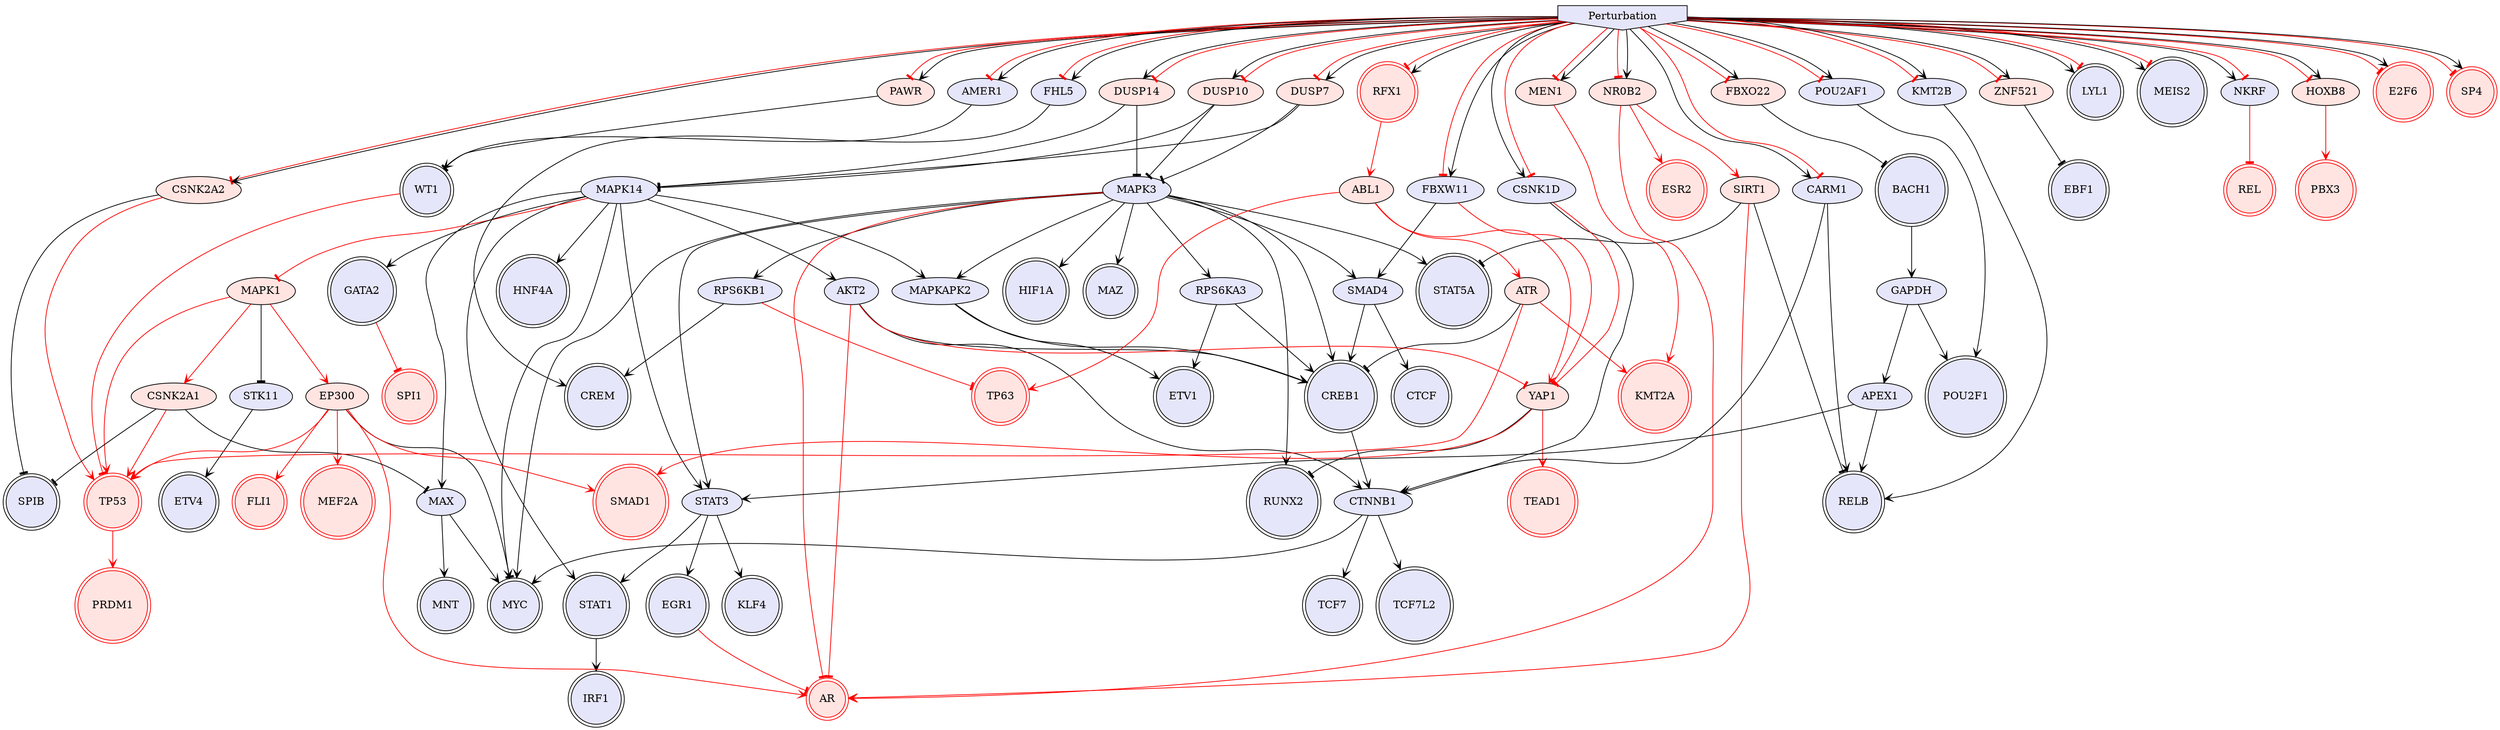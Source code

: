 digraph {

MAPK3->RPS6KA3 [penwidth=1, color=black, arrowhead="vee"]
STAT1->IRF1 [penwidth=1, color=black, arrowhead="vee"]
GAPDH->POU2F1 [penwidth=1, color=black, arrowhead="vee"]
STAT3->KLF4 [penwidth=1, color=black, arrowhead="vee"]
STAT3->EGR1 [penwidth=1, color=black, arrowhead="vee"]
SIRT1->RELB [penwidth=1, color=black, arrowhead="tee"]
CTNNB1->TCF7L2 [penwidth=1, color=black, arrowhead="vee"]
MAPK3->HIF1A [penwidth=1, color=black, arrowhead="vee"]
MAPK3->STAT3 [penwidth=1, color=black, arrowhead="vee"]
CTNNB1->TCF7 [penwidth=1, color=black, arrowhead="vee"]
MAX->MNT [penwidth=1, color=black, arrowhead="vee"]
MAX->MYC [penwidth=1, color=black, arrowhead="vee"]
SMAD4->CREB1 [penwidth=1, color=black, arrowhead="vee"]
MAPK3->STAT5A [penwidth=1, color=black, arrowhead="vee"]
MAPK3->MYC [penwidth=1, color=black, arrowhead="vee"]
SIRT1->STAT5A [penwidth=1, color=black, arrowhead="tee"]
MAPK14->MAX [penwidth=1, color=black, arrowhead="vee"]
CREB1->CTNNB1 [penwidth=1, color=black, arrowhead="vee"]
MAPK14->STAT3 [penwidth=1, color=black, arrowhead="vee"]
MAPK14->STAT1 [penwidth=1, color=black, arrowhead="vee"]
RPS6KB1->CREM [penwidth=1, color=black, arrowhead="vee"]
MAPK3->RUNX2 [penwidth=1, color=black, arrowhead="vee"]
CSNK2A2->SPIB [penwidth=1, color=black, arrowhead="tee"]
AKT2->CTNNB1 [penwidth=1, color=black, arrowhead="vee"]
MAPK3->SMAD4 [penwidth=1, color=black, arrowhead="vee"]
RPS6KA3->CREB1 [penwidth=1, color=black, arrowhead="vee"]
RPS6KA3->ETV1 [penwidth=1, color=black, arrowhead="vee"]
MAPK1->STK11 [penwidth=1, color=black, arrowhead="tee"]
MAPK3->RPS6KB1 [penwidth=1, color=black, arrowhead="vee"]
MAPK14->GATA2 [penwidth=1, color=black, arrowhead="vee"]
BACH1->GAPDH [penwidth=1, color=black, arrowhead="vee"]
FBXO22->BACH1 [penwidth=1, color=black, arrowhead="tee"]
AKT2->CREB1 [penwidth=1, color=black, arrowhead="vee"]
YAP1->RUNX2 [penwidth=1, color=black, arrowhead="tee"]
ZNF521->EBF1 [penwidth=1, color=black, arrowhead="tee"]
DUSP7->MAPK14 [penwidth=1, color=black, arrowhead="tee"]
MAPK14->AKT2 [penwidth=1, color=black, arrowhead="vee"]
MAPK3->MAZ [penwidth=1, color=black, arrowhead="vee"]
MAPK14->HNF4A [penwidth=1, color=black, arrowhead="vee"]
PAWR->WT1 [penwidth=1, color=black, arrowhead="tee"]
STAT3->STAT1 [penwidth=1, color=black, arrowhead="vee"]
MAPK3->CREB1 [penwidth=1, color=black, arrowhead="vee"]
DUSP7->MAPK3 [penwidth=1, color=black, arrowhead="tee"]
STK11->ETV4 [penwidth=1, color=black, arrowhead="vee"]
MAPK14->MYC [penwidth=1, color=black, arrowhead="vee"]
SMAD4->CTCF [penwidth=1, color=black, arrowhead="vee"]
CTNNB1->MYC [penwidth=1, color=black, arrowhead="vee"]
EP300->MYC [penwidth=1, color=black, arrowhead="tee"]
Perturbation->LYL1 [penwidth=1, color=black, arrowhead="vee"]
Perturbation->MEIS2 [penwidth=1, color=black, arrowhead="vee"]
Perturbation->NKRF [penwidth=1, color=black, arrowhead="vee"]
TP53->PRDM1 [penwidth=1, color=red, arrowhead="vee"]
NKRF->REL [penwidth=1, color=red, arrowhead="tee"]
EP300->TP53 [penwidth=1, color=red, arrowhead="vee"]
MEN1->KMT2A [penwidth=1, color=red, arrowhead="vee"]
MAPK14->MAPK1 [penwidth=1, color=red, arrowhead="tee"]
NR0B2->SIRT1 [penwidth=1, color=red, arrowhead="vee"]
NR0B2->ESR2 [penwidth=1, color=red, arrowhead="vee"]
NR0B2->AR [penwidth=1, color=red, arrowhead="vee"]
YAP1->TEAD1 [penwidth=1, color=red, arrowhead="vee"]
GATA2->SPI1 [penwidth=1, color=red, arrowhead="tee"]
HOXB8->PBX3 [penwidth=1, color=red, arrowhead="vee"]
EP300->MEF2A [penwidth=1, color=red, arrowhead="vee"]
RPS6KB1->TP63 [penwidth=1, color=red, arrowhead="tee"]
MAPK1->EP300 [penwidth=1, color=red, arrowhead="vee"]
EP300->FLI1 [penwidth=1, color=red, arrowhead="vee"]
AKT2->AR [penwidth=1, color=red, arrowhead="tee"]
YAP1->SMAD1 [penwidth=1, color=red, arrowhead="vee"]
AKT2->YAP1 [penwidth=1, color=red, arrowhead="tee"]
EP300->SMAD1 [penwidth=1, color=red, arrowhead="vee"]
MAPK3->AR [penwidth=1, color=red, arrowhead="tee"]
MAPK1->TP53 [penwidth=1, color=red, arrowhead="vee"]
EP300->AR [penwidth=1, color=red, arrowhead="vee"]
CSNK2A2->TP53 [penwidth=1, color=red, arrowhead="vee"]
WT1->TP53 [penwidth=1, color=red, arrowhead="tee"]
SIRT1->AR [penwidth=1, color=red, arrowhead="vee"]
EGR1->AR [penwidth=1, color=red, arrowhead="tee"]
Perturbation->CSNK2A2 [penwidth=1, color=red, arrowhead="tee"]
Perturbation->DUSP7 [penwidth=1, color=red, arrowhead="tee"]
Perturbation->E2F6 [penwidth=1, color=red, arrowhead="tee"]
Perturbation->FBXO22 [penwidth=1, color=red, arrowhead="tee"]
Perturbation->HOXB8 [penwidth=1, color=red, arrowhead="tee"]
Perturbation->MEN1 [penwidth=1, color=red, arrowhead="tee"]
Perturbation->NR0B2 [penwidth=1, color=red, arrowhead="tee"]
Perturbation->PAWR [penwidth=1, color=red, arrowhead="tee"]
Perturbation->RFX1 [penwidth=1, color=red, arrowhead="tee"]
Perturbation->SP4 [penwidth=1, color=red, arrowhead="tee"]
Perturbation->ZNF521 [penwidth=1, color=red, arrowhead="tee"]
MAPK14->MAPKAPK2 [penwidth=1, color=black, arrowhead="vee"]
MAPKAPK2->CREB1 [penwidth=1, color=black, arrowhead="vee"]
MAPK3->MAPKAPK2 [penwidth=1, color=black, arrowhead="vee"]
MAPKAPK2->ETV1 [penwidth=1, color=black, arrowhead="vee"]
CARM1->RELB [penwidth=1, color=black, arrowhead="vee"]
CARM1->CTNNB1 [penwidth=1, color=black, arrowhead="vee"]
Perturbation->CARM1 [penwidth=1, color=black, arrowhead="vee"]
GAPDH->APEX1 [penwidth=1, color=black, arrowhead="vee"]
APEX1->STAT3 [penwidth=1, color=black, arrowhead="vee"]
APEX1->RELB [penwidth=1, color=black, arrowhead="vee"]
FBXW11->SMAD4 [penwidth=1, color=black, arrowhead="vee"]
Perturbation->FBXW11 [penwidth=1, color=red, arrowhead="tee"]
Perturbation->LYL1 [penwidth=1, color=red, arrowhead="tee"]
Perturbation->MEIS2 [penwidth=1, color=red, arrowhead="tee"]
Perturbation->NKRF [penwidth=1, color=red, arrowhead="tee"]
FBXW11->YAP1 [penwidth=1, color=red, arrowhead="tee"]
Perturbation->CSNK2A2 [penwidth=1, color=black, arrowhead="vee"]
Perturbation->DUSP7 [penwidth=1, color=black, arrowhead="vee"]
Perturbation->E2F6 [penwidth=1, color=black, arrowhead="vee"]
Perturbation->FBXO22 [penwidth=1, color=black, arrowhead="vee"]
Perturbation->HOXB8 [penwidth=1, color=black, arrowhead="vee"]
Perturbation->MEN1 [penwidth=1, color=black, arrowhead="vee"]
Perturbation->NR0B2 [penwidth=1, color=black, arrowhead="vee"]
Perturbation->PAWR [penwidth=1, color=black, arrowhead="vee"]
Perturbation->RFX1 [penwidth=1, color=black, arrowhead="vee"]
Perturbation->SP4 [penwidth=1, color=black, arrowhead="vee"]
Perturbation->ZNF521 [penwidth=1, color=black, arrowhead="vee"]
FHL5->CREM [penwidth=1, color=black, arrowhead="vee"]
DUSP14->MAPK3 [penwidth=1, color=black, arrowhead="tee"]
DUSP14->MAPK14 [penwidth=1, color=black, arrowhead="tee"]
Perturbation->FHL5 [penwidth=1, color=red, arrowhead="tee"]
ABL1->YAP1 [penwidth=1, color=red, arrowhead="vee"]
RFX1->ABL1 [penwidth=1, color=red, arrowhead="vee"]
ABL1->TP63 [penwidth=1, color=red, arrowhead="vee"]
Perturbation->DUSP14 [penwidth=1, color=black, arrowhead="vee"]
Perturbation->DUSP14 [penwidth=1, color=red, arrowhead="tee"]
KMT2B->RELB [penwidth=1, color=black, arrowhead="vee"]
DUSP10->MAPK14 [penwidth=1, color=black, arrowhead="tee"]
DUSP10->MAPK3 [penwidth=1, color=black, arrowhead="tee"]
Perturbation->KMT2B [penwidth=1, color=red, arrowhead="tee"]
Perturbation->DUSP10 [penwidth=1, color=black, arrowhead="vee"]
AMER1->WT1 [penwidth=1, color=black, arrowhead="vee"]
Perturbation->AMER1 [penwidth=1, color=red, arrowhead="tee"]
CSNK2A1->SPIB [penwidth=1, color=black, arrowhead="tee"]
CSNK2A1->MAX [penwidth=1, color=black, arrowhead="tee"]
Perturbation->FHL5 [penwidth=1, color=black, arrowhead="vee"]
CSNK2A1->TP53 [penwidth=1, color=red, arrowhead="vee"]
MAPK1->CSNK2A1 [penwidth=1, color=red, arrowhead="vee"]
POU2AF1->POU2F1 [penwidth=1, color=black, arrowhead="vee"]
Perturbation->CARM1 [penwidth=1, color=red, arrowhead="tee"]
Perturbation->POU2AF1 [penwidth=1, color=red, arrowhead="tee"]
CSNK1D->CTNNB1 [penwidth=1, color=black, arrowhead="vee"]
Perturbation->CSNK1D [penwidth=1, color=black, arrowhead="vee"]
CSNK1D->YAP1 [penwidth=1, color=red, arrowhead="tee"]
Perturbation->POU2AF1 [penwidth=1, color=black, arrowhead="vee"]
Perturbation->DUSP10 [penwidth=1, color=red, arrowhead="tee"]
Perturbation->AMER1 [penwidth=1, color=black, arrowhead="vee"]
Perturbation->KMT2B [penwidth=1, color=black, arrowhead="vee"]
ATR->CREB1 [penwidth=1, color=black, arrowhead="tee"]
ATR->TP53 [penwidth=1, color=red, arrowhead="vee"]
ATR->KMT2A [penwidth=1, color=red, arrowhead="vee"]
ABL1->ATR [penwidth=1, color=red, arrowhead="vee"]
Perturbation->CSNK1D [penwidth=1, color=red, arrowhead="tee"]
Perturbation->FBXW11 [penwidth=1, color=black, arrowhead="vee"]
Perturbation [style=filled, color=black, fillcolor=lavender, shape=invhouse];
CREB1 [style=filled, color=black, fillcolor=lavender, shape=doublecircle];
SMAD1 [style=filled, color=red, fillcolor=mistyrose, shape=doublecircle];
FLI1 [style=filled, color=red, fillcolor=mistyrose, shape=doublecircle];
CTCF [style=filled, color=black, fillcolor=lavender, shape=doublecircle];
EGR1 [style=filled, color=black, fillcolor=lavender, shape=doublecircle];
BACH1 [style=filled, color=black, fillcolor=lavender, shape=doublecircle];
TEAD1 [style=filled, color=red, fillcolor=mistyrose, shape=doublecircle];
KMT2A [style=filled, color=red, fillcolor=mistyrose, shape=doublecircle];
IRF1 [style=filled, color=black, fillcolor=lavender, shape=doublecircle];
RELB [style=filled, color=black, fillcolor=lavender, shape=doublecircle];
HIF1A [style=filled, color=black, fillcolor=lavender, shape=doublecircle];
PBX3 [style=filled, color=red, fillcolor=mistyrose, shape=doublecircle];
ESR2 [style=filled, color=red, fillcolor=mistyrose, shape=doublecircle];
RUNX2 [style=filled, color=black, fillcolor=lavender, shape=doublecircle];
E2F6 [style=filled, color=red, fillcolor=mistyrose, shape=doublecircle];
AR [style=filled, color=red, fillcolor=mistyrose, shape=doublecircle];
TCF7 [style=filled, color=black, fillcolor=lavender, shape=doublecircle];
STAT5A [style=filled, color=black, fillcolor=lavender, shape=doublecircle];
ETV4 [style=filled, color=black, fillcolor=lavender, shape=doublecircle];
LYL1 [style=filled, color=black, fillcolor=lavender, shape=doublecircle];
POU2F1 [style=filled, color=black, fillcolor=lavender, shape=doublecircle];
ETV1 [style=filled, color=black, fillcolor=lavender, shape=doublecircle];
SPIB [style=filled, color=black, fillcolor=lavender, shape=doublecircle];
PRDM1 [style=filled, color=red, fillcolor=mistyrose, shape=doublecircle];
TCF7L2 [style=filled, color=black, fillcolor=lavender, shape=doublecircle];
REL [style=filled, color=red, fillcolor=mistyrose, shape=doublecircle];
SP4 [style=filled, color=red, fillcolor=mistyrose, shape=doublecircle];
TP63 [style=filled, color=red, fillcolor=mistyrose, shape=doublecircle];
MEF2A [style=filled, color=red, fillcolor=mistyrose, shape=doublecircle];
KLF4 [style=filled, color=black, fillcolor=lavender, shape=doublecircle];
EBF1 [style=filled, color=black, fillcolor=lavender, shape=doublecircle];
RFX1 [style=filled, color=red, fillcolor=mistyrose, shape=doublecircle];
MEIS2 [style=filled, color=black, fillcolor=lavender, shape=doublecircle];
SPI1 [style=filled, color=red, fillcolor=mistyrose, shape=doublecircle];
MAZ [style=filled, color=black, fillcolor=lavender, shape=doublecircle];
MYC [style=filled, color=black, fillcolor=lavender, shape=doublecircle];
GATA2 [style=filled, color=black, fillcolor=lavender, shape=doublecircle];
HNF4A [style=filled, color=black, fillcolor=lavender, shape=doublecircle];
STAT1 [style=filled, color=black, fillcolor=lavender, shape=doublecircle];
MNT [style=filled, color=black, fillcolor=lavender, shape=doublecircle];
WT1 [style=filled, color=black, fillcolor=lavender, shape=doublecircle];
CREM [style=filled, color=black, fillcolor=lavender, shape=doublecircle];
TP53 [style=filled, color=red, fillcolor=mistyrose, shape=doublecircle];
MAPK3 [style=filled, fillcolor=lavender];
GAPDH [style=filled, fillcolor=lavender];
STAT3 [style=filled, fillcolor=lavender];
SIRT1 [style=filled, fillcolor=mistyrose];
CTNNB1 [style=filled, fillcolor=lavender];
MAX [style=filled, fillcolor=lavender];
SMAD4 [style=filled, fillcolor=lavender];
MAPK14 [style=filled, fillcolor=lavender];
RPS6KB1 [style=filled, fillcolor=lavender];
CSNK2A2 [style=filled, fillcolor=mistyrose];
AKT2 [style=filled, fillcolor=lavender];
RPS6KA3 [style=filled, fillcolor=lavender];
MAPK1 [style=filled, fillcolor=mistyrose];
FBXO22 [style=filled, fillcolor=mistyrose];
YAP1 [style=filled, fillcolor=mistyrose];
ZNF521 [style=filled, fillcolor=mistyrose];
DUSP7 [style=filled, fillcolor=mistyrose];
PAWR [style=filled, fillcolor=mistyrose];
STK11 [style=filled, fillcolor=lavender];
EP300 [style=filled, fillcolor=mistyrose];
NKRF [style=filled, fillcolor=lavender];
MEN1 [style=filled, fillcolor=mistyrose];
NR0B2 [style=filled, fillcolor=mistyrose];
HOXB8 [style=filled, fillcolor=mistyrose];
MAPKAPK2 [style=filled, fillcolor=lavender];
CARM1 [style=filled, fillcolor=lavender];
APEX1 [style=filled, fillcolor=lavender];
FBXW11 [style=filled, fillcolor=lavender];
FHL5 [style=filled, fillcolor=lavender];
DUSP14 [style=filled, fillcolor=mistyrose];
ABL1 [style=filled, fillcolor=mistyrose];
KMT2B [style=filled, fillcolor=lavender];
DUSP10 [style=filled, fillcolor=mistyrose];
AMER1 [style=filled, fillcolor=lavender];
CSNK2A1 [style=filled, fillcolor=mistyrose];
POU2AF1 [style=filled, fillcolor=lavender];
CSNK1D [style=filled, fillcolor=lavender];
ATR [style=filled, fillcolor=mistyrose];


}
